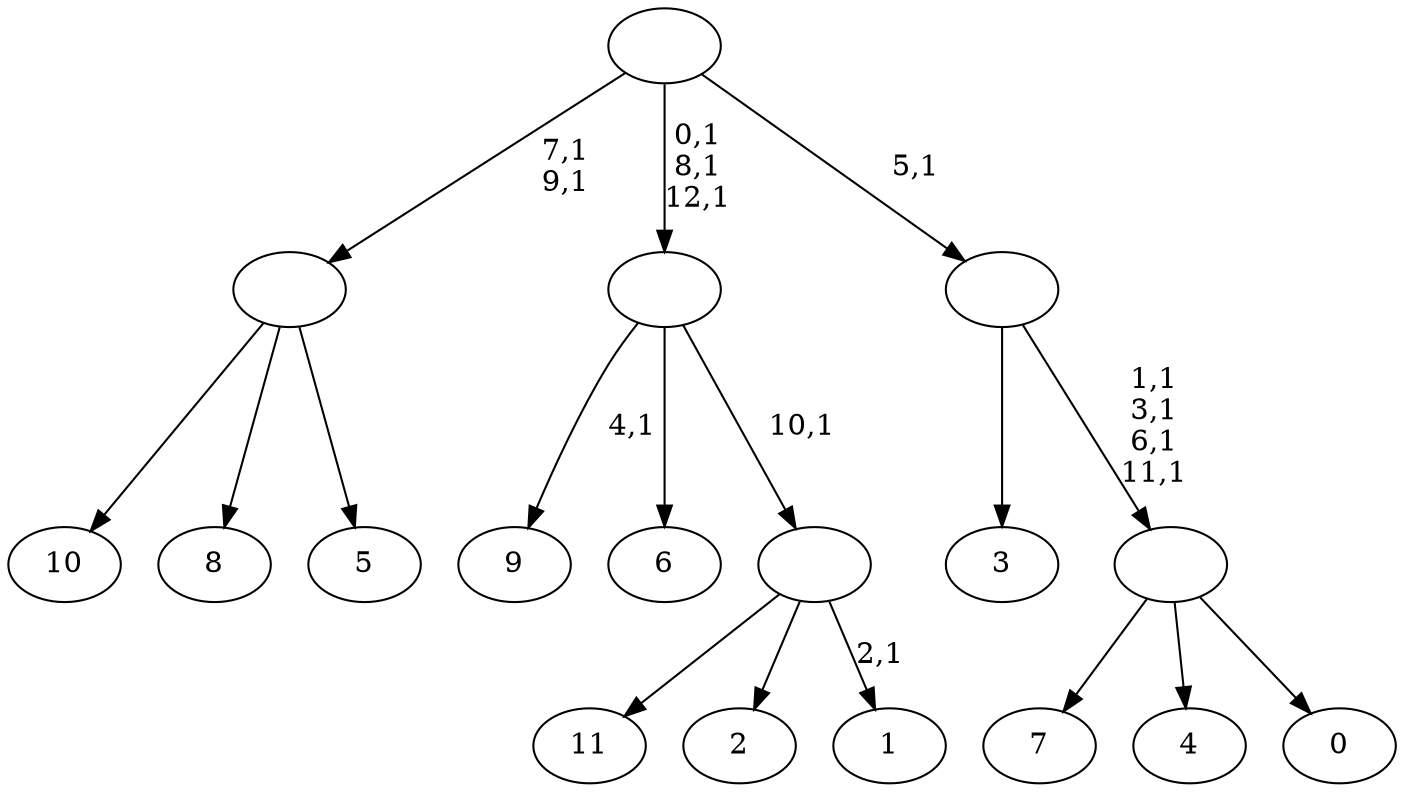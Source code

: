 digraph T {
	25 [label="11"]
	24 [label="10"]
	23 [label="9"]
	21 [label="8"]
	20 [label="7"]
	19 [label="6"]
	18 [label="5"]
	17 [label=""]
	15 [label="4"]
	14 [label="3"]
	13 [label="2"]
	12 [label="1"]
	10 [label=""]
	9 [label=""]
	6 [label="0"]
	5 [label=""]
	1 [label=""]
	0 [label=""]
	17 -> 24 [label=""]
	17 -> 21 [label=""]
	17 -> 18 [label=""]
	10 -> 12 [label="2,1"]
	10 -> 25 [label=""]
	10 -> 13 [label=""]
	9 -> 23 [label="4,1"]
	9 -> 19 [label=""]
	9 -> 10 [label="10,1"]
	5 -> 20 [label=""]
	5 -> 15 [label=""]
	5 -> 6 [label=""]
	1 -> 5 [label="1,1\n3,1\n6,1\n11,1"]
	1 -> 14 [label=""]
	0 -> 9 [label="0,1\n8,1\n12,1"]
	0 -> 17 [label="7,1\n9,1"]
	0 -> 1 [label="5,1"]
}
